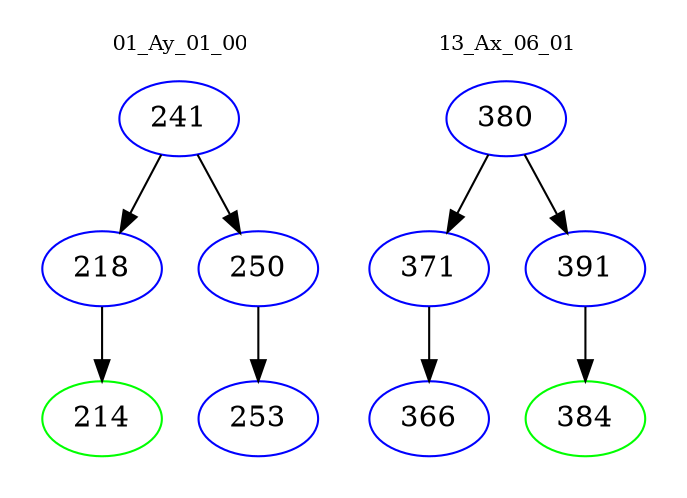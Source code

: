 digraph{
subgraph cluster_0 {
color = white
label = "01_Ay_01_00";
fontsize=10;
T0_241 [label="241", color="blue"]
T0_241 -> T0_218 [color="black"]
T0_218 [label="218", color="blue"]
T0_218 -> T0_214 [color="black"]
T0_214 [label="214", color="green"]
T0_241 -> T0_250 [color="black"]
T0_250 [label="250", color="blue"]
T0_250 -> T0_253 [color="black"]
T0_253 [label="253", color="blue"]
}
subgraph cluster_1 {
color = white
label = "13_Ax_06_01";
fontsize=10;
T1_380 [label="380", color="blue"]
T1_380 -> T1_371 [color="black"]
T1_371 [label="371", color="blue"]
T1_371 -> T1_366 [color="black"]
T1_366 [label="366", color="blue"]
T1_380 -> T1_391 [color="black"]
T1_391 [label="391", color="blue"]
T1_391 -> T1_384 [color="black"]
T1_384 [label="384", color="green"]
}
}
